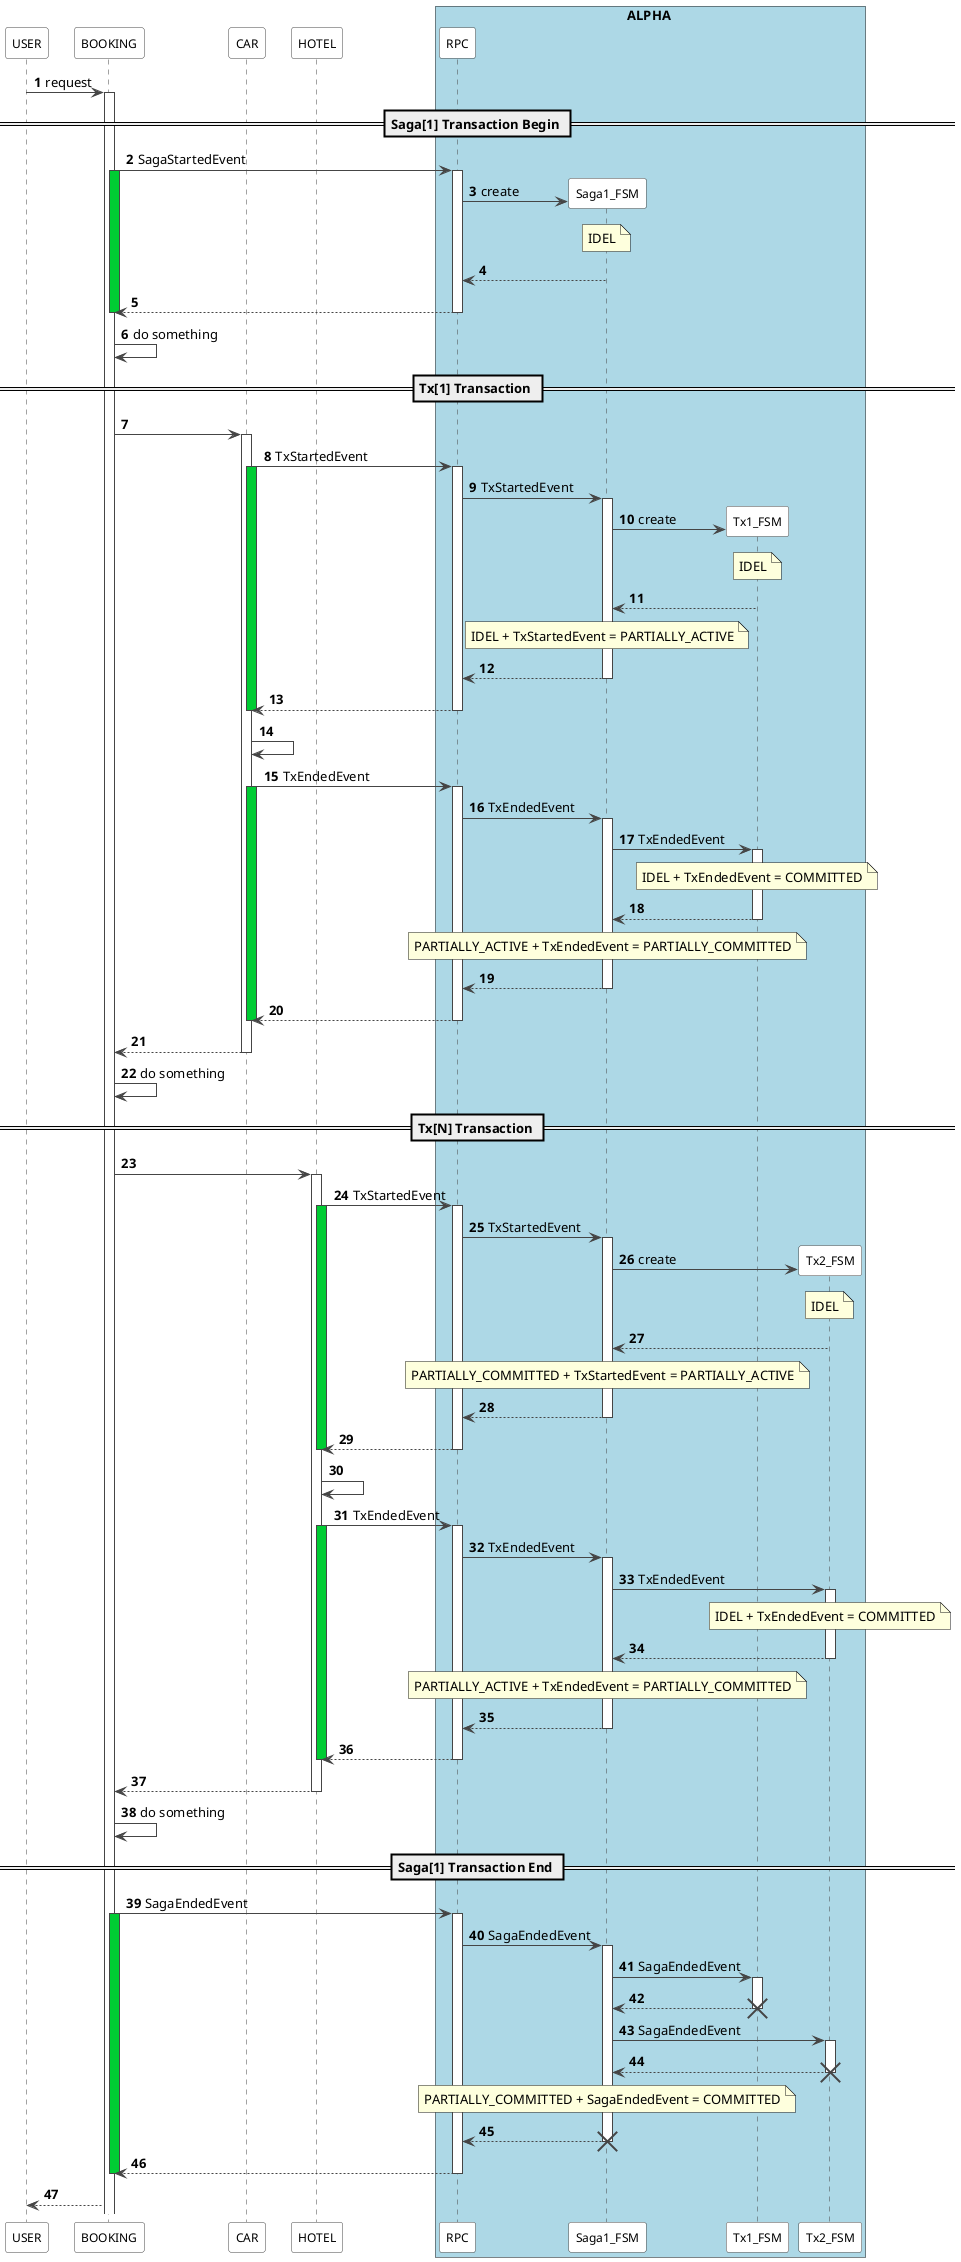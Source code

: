 @startuml

autonumber
skinparam sequence {
  ParticipantFontSize 12
  ParticipantBorderColor #454545
  ParticipantBackgroundColor White

  LifeLineBorderColor #454545
  ArrowColor #454545
}

participant USER order 1
participant BOOKING order 2
participant CAR order 3
participant HOTEL order 4
participant RPC order 5
participant Saga1_FSM order 6
participant Tx1_FSM order 7
participant Tx2_FSM order 8

box ALPHA #LightBlue
	participant RPC
	participant Saga1_FSM
	participant Tx1_FSM
	participant Tx2_FSM
end box

USER -> BOOKING: request
activate BOOKING

== Saga[1] Transaction Begin ==

BOOKING -> RPC : SagaStartedEvent
activate BOOKING #00CC33
activate RPC
create Saga1_FSM
RPC -> Saga1_FSM: create
note over of Saga1_FSM: IDEL
Saga1_FSM --> RPC
RPC --> BOOKING
deactivate BOOKING
deactivate RPC

BOOKING -> BOOKING: do something

== Tx[1] Transaction ==

BOOKING -> CAR
activate CAR
CAR -> RPC : TxStartedEvent
activate CAR #00CC33
activate RPC
RPC -> Saga1_FSM: TxStartedEvent
activate Saga1_FSM
create Tx1_FSM
Saga1_FSM -> Tx1_FSM: create
note over of Tx1_FSM: IDEL
Tx1_FSM --> Saga1_FSM
note over of Saga1_FSM : IDEL + TxStartedEvent = PARTIALLY_ACTIVE
Saga1_FSM --> RPC
deactivate Saga1_FSM
RPC --> CAR
deactivate CAR
deactivate RPC
CAR -> CAR
CAR -> RPC : TxEndedEvent
activate CAR #00CC33
activate RPC
RPC -> Saga1_FSM: TxEndedEvent
activate Saga1_FSM
Saga1_FSM -> Tx1_FSM: TxEndedEvent
activate Tx1_FSM
note over of Tx1_FSM: IDEL + TxEndedEvent = COMMITTED
Tx1_FSM --> Saga1_FSM
deactivate Tx1_FSM
note over of Saga1_FSM : PARTIALLY_ACTIVE + TxEndedEvent = PARTIALLY_COMMITTED
Saga1_FSM --> RPC
deactivate Saga1_FSM
RPC --> CAR
deactivate CAR
deactivate RPC
CAR --> BOOKING
deactivate CAR
BOOKING -> BOOKING: do something

== Tx[N] Transaction ==

BOOKING -> HOTEL
activate HOTEL
HOTEL -> RPC : TxStartedEvent
activate HOTEL #00CC33
activate RPC
RPC -> Saga1_FSM: TxStartedEvent
activate Saga1_FSM
create Tx2_FSM
Saga1_FSM -> Tx2_FSM: create
note over of Tx2_FSM: IDEL
Tx2_FSM --> Saga1_FSM
note over of Saga1_FSM : PARTIALLY_COMMITTED + TxStartedEvent = PARTIALLY_ACTIVE
Saga1_FSM --> RPC
deactivate Saga1_FSM
RPC --> HOTEL
deactivate HOTEL
deactivate RPC
HOTEL -> HOTEL
HOTEL -> RPC : TxEndedEvent
activate HOTEL #00CC33
activate RPC
RPC -> Saga1_FSM: TxEndedEvent
activate Saga1_FSM
Saga1_FSM -> Tx2_FSM: TxEndedEvent
activate Tx2_FSM
note over of Tx2_FSM: IDEL + TxEndedEvent = COMMITTED
Tx2_FSM --> Saga1_FSM
deactivate Tx2_FSM
note over of Saga1_FSM : PARTIALLY_ACTIVE + TxEndedEvent = PARTIALLY_COMMITTED
Saga1_FSM --> RPC
deactivate Saga1_FSM
RPC --> HOTEL
deactivate HOTEL
deactivate RPC
HOTEL --> BOOKING
deactivate HOTEL

BOOKING -> BOOKING: do something

== Saga[1] Transaction End ==

BOOKING -> RPC : SagaEndedEvent
activate BOOKING #00CC33
activate RPC
RPC -> Saga1_FSM: SagaEndedEvent
activate Saga1_FSM
Saga1_FSM -> Tx1_FSM: SagaEndedEvent
activate Tx1_FSM
Tx1_FSM --> Saga1_FSM
deactivate Tx1_FSM
destroy Tx1_FSM
Saga1_FSM -> Tx2_FSM: SagaEndedEvent
activate Tx2_FSM
Tx2_FSM --> Saga1_FSM
deactivate Tx2_FSM
destroy Tx2_FSM
note over of Saga1_FSM : PARTIALLY_COMMITTED + SagaEndedEvent = COMMITTED
Saga1_FSM --> RPC
deactivate Saga1_FSM
destroy Saga1_FSM
RPC --> BOOKING
deactivate BOOKING
deactivate RPC

BOOKING --> USER

@enduml